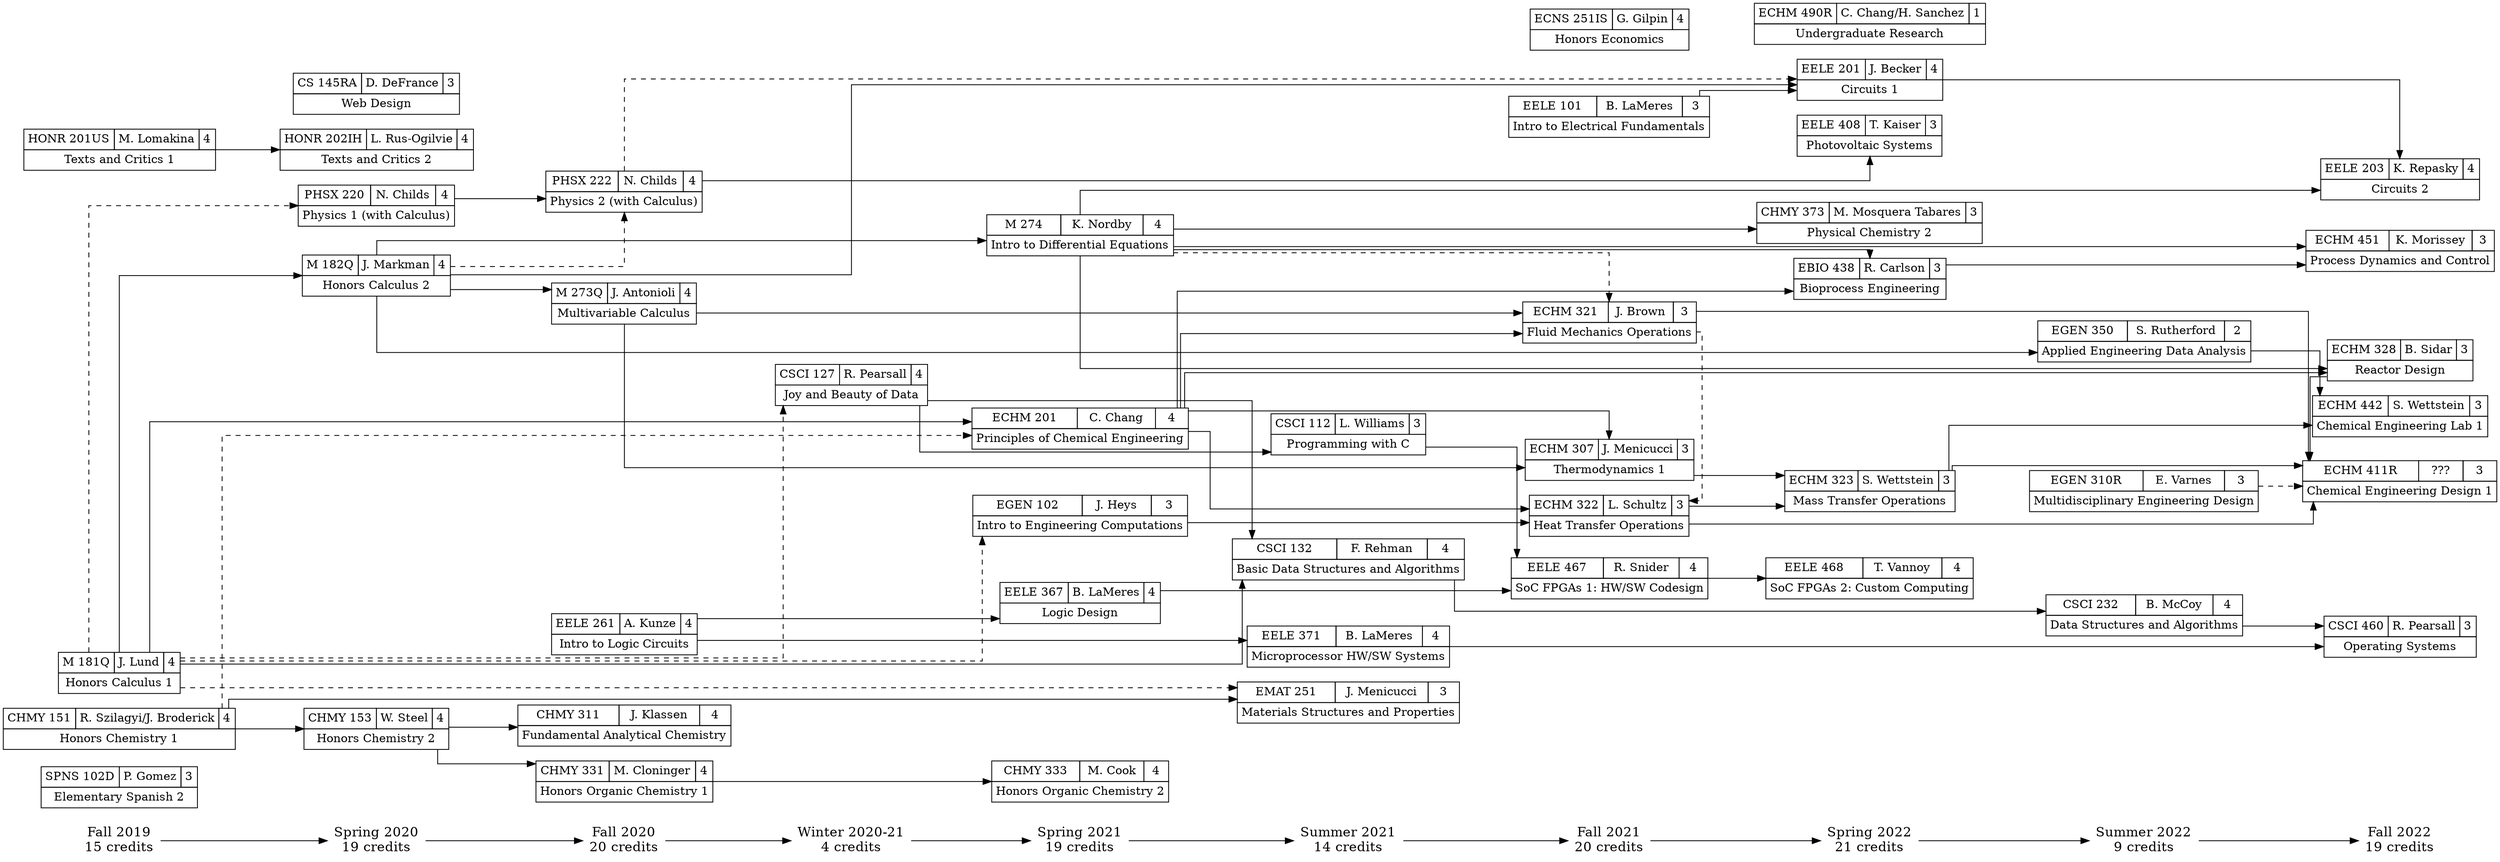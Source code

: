 digraph current {
    ranksep=.75; rankdir=LR; concentrate=true; splines=ortho;

    {node [shape=plaintext,fontsize=16];
	"Fall 2019" -> "Spring 2020"
	-> "Fall 2020" -> "Winter 2020-21" -> "Spring 2021" -> "Summer 2021"
	-> "Fall 2021" -> "Spring 2022" -> "Summer 2022"
	-> "Fall 2022";
    }

    "Fall 2019"      [label="\N\n15 credits"]
    "Spring 2020"    [label="\N\n19 credits"]
    "Fall 2020"      [label="\N\n20 credits"]
    "Winter 2020-21" [label="\N\n4 credits"]
    "Spring 2021"    [label="\N\n19 credits"]
    "Summer 2021"    [label="\N\n14 credits"]
    "Fall 2021"      [label="\N\n20 credits"]
    "Spring 2022"    [label="\N\n21 credits"]
    "Summer 2022"    [label="\N\n9 credits"]
    "Fall 2022"      [label="\N\n19 credits"]

    {node [shape=none,margin=0];
	{ rank = same; "Fall 2019"; "SPNS 102D"; "M 181Q"; "HONR 201US"; "CHMY 151"; }
	{ rank = same; "Spring 2020"; "PHSX 220"; "M 182Q"; "HONR 202IH"; "CS 145RA"; "CHMY 153"; }
	{ rank = same; "Fall 2020"; "PHSX 222"; "M 273Q"; "EELE 261"; "CHMY 331"; "CHMY 311"; }
	{ rank = same; "Winter 2020-21"; "CSCI 127"; }
	{ rank = same; "Spring 2021"; "M 274"; "EGEN 102"; "EELE 367"; "ECHM 201"; "CHMY 333"; }
	{ rank = same; "Summer 2021"; "EMAT 251"; "EELE 371"; "CSCI 132"; "CSCI 112"; }
	{ rank = same; "Fall 2021"; "EELE 467"; "EELE 101"; "ECNS 251IS"; "ECHM 322"; "ECHM 321"; "ECHM 307"; }
	{ rank = same; "Spring 2022"; "EELE 468"; "EELE 408"; "EELE 201"; "ECHM 490R"; "ECHM 323"; "EBIO 438"; "CHMY 373"; }
	{ rank = same; "Summer 2022"; "EGEN 350"; "EGEN 310R"; "CSCI 232"; }
	{ rank = same; "Fall 2022"; "EELE 203"; "ECHM 451"; "ECHM 442"; "ECHM 411R"; "ECHM 328"; "CSCI 460"; }
    }

    // Course labels

    // Fall 2019

    "CHMY 151" [label=<
		<TABLE BORDER="0" CELLBORDER="1" CELLSPACING="0" CELLPADDING="4">
		<TR>
		<TD>\N</TD>
		<TD>R. Szilagyi/J. Broderick</TD>
		<TD>4</TD>
		</TR>
		<TR><TD COLSPAN="3">Honors Chemistry 1</TD></TR>
		</TABLE>>];

    "HONR 201US" [label=<
		  <TABLE BORDER="0" CELLBORDER="1" CELLSPACING="0" CELLPADDING="4">
		  <TR>
		  <TD>\N</TD>
		  <TD>M. Lomakina</TD>
		  <TD>4</TD>
		  </TR>
		  <TR><TD COLSPAN="3">Texts and Critics 1</TD></TR>
		  </TABLE>>];

    "M 181Q" [label=<
	      <TABLE BORDER="0" CELLBORDER="1" CELLSPACING="0" CELLPADDING="4">
	      <TR>
	      <TD>\N</TD>
	      <TD>J. Lund</TD>
	      <TD>4</TD>
	      </TR>
	      <TR><TD COLSPAN="3">Honors Calculus 1</TD></TR>
	      </TABLE>>];

    "SPNS 102D" [label=<
		 <TABLE BORDER="0" CELLBORDER="1" CELLSPACING="0" CELLPADDING="4">
		 <TR>
		 <TD>\N</TD>
		 <TD>P. Gomez</TD>
		 <TD>3</TD>
		 </TR>
		 <TR><TD COLSPAN="3">Elementary Spanish 2</TD></TR>
		 </TABLE>>];

    // Spring 2020

    "CHMY 153" [label=<
		<TABLE BORDER="0" CELLBORDER="1" CELLSPACING="0" CELLPADDING="4">
		<TR>
		<TD>\N</TD>
		<TD>W. Steel</TD>
		<TD>4</TD>
		</TR>
		<TR><TD COLSPAN="3">Honors Chemistry 2</TD></TR>
		</TABLE>>];

    "CS 145RA" [label=<
		<TABLE BORDER="0" CELLBORDER="1" CELLSPACING="0" CELLPADDING="4">
		<TR>
		<TD>\N</TD>
		<TD>D. DeFrance</TD>
		<TD>3</TD>
		</TR>
		<TR><TD COLSPAN="3">Web Design</TD></TR>
		</TABLE>>];

    "HONR 202IH" [label=<
		  <TABLE BORDER="0" CELLBORDER="1" CELLSPACING="0" CELLPADDING="4">
		  <TR>
		  <TD>\N</TD>
		  <TD>L. Rus-Ogilvie</TD>
		  <TD>4</TD>
		  </TR>
		  <TR><TD COLSPAN="3">Texts and Critics 2</TD></TR>
		  </TABLE>>];

    "M 182Q" [label=<
	      <TABLE BORDER="0" CELLBORDER="1" CELLSPACING="0" CELLPADDING="4">
	      <TR>
	      <TD>\N</TD>
	      <TD>J. Markman</TD>
	      <TD>4</TD>
	      </TR>
	      <TR><TD COLSPAN="3">Honors Calculus 2</TD></TR>
	      </TABLE>>];

    "PHSX 220" [label=<
		<TABLE BORDER="0" CELLBORDER="1" CELLSPACING="0" CELLPADDING="4">
		<TR>
		<TD>\N</TD>
		<TD>N. Childs</TD>
		<TD>4</TD>
		</TR>
		<TR><TD COLSPAN="3">Physics 1 (with Calculus)</TD></TR>
		</TABLE>>];

    // Fall 2020

    "CHMY 311" [label=<
		<TABLE BORDER="0" CELLBORDER="1" CELLSPACING="0" CELLPADDING="4">
		<TR>
		<TD>\N</TD>
		<TD>J. Klassen</TD>
		<TD>4</TD>
		</TR>
		<TR><TD COLSPAN="3">Fundamental Analytical Chemistry</TD></TR>
		</TABLE>>];

    "CHMY 331" [label=<
		<TABLE BORDER="0" CELLBORDER="1" CELLSPACING="0" CELLPADDING="4">
		<TR>
		<TD>\N</TD>
		<TD>M. Cloninger</TD>
		<TD>4</TD>
		</TR>
		<TR><TD COLSPAN="3">Honors Organic Chemistry 1</TD></TR>
		</TABLE>>];

    "EELE 261" [label=<
		<TABLE BORDER="0" CELLBORDER="1" CELLSPACING="0" CELLPADDING="4">
		<TR>
		<TD>\N</TD>
		<TD>A. Kunze</TD>
		<TD>4</TD>
		</TR>
		<TR><TD COLSPAN="3">Intro to Logic Circuits</TD></TR>
		</TABLE>>];

    "M 273Q" [label=<
	      <TABLE BORDER="0" CELLBORDER="1" CELLSPACING="0" CELLPADDING="4">
	      <TR>
	      <TD>\N</TD>
	      <TD>J. Antonioli</TD>
	      <TD>4</TD>
	      </TR>
	      <TR><TD COLSPAN="3">Multivariable Calculus</TD></TR>
	      </TABLE>>];

    "PHSX 222" [label=<
		<TABLE BORDER="0" CELLBORDER="1" CELLSPACING="0" CELLPADDING="4">
		<TR>
		<TD>\N</TD>
		<TD>N. Childs</TD>
		<TD>4</TD>
		</TR>
		<TR><TD COLSPAN="3">Physics 2 (with Calculus)</TD></TR>
		</TABLE>>];

    // Winter 2020-21

    "CSCI 127" [label=<
		<TABLE BORDER="0" CELLBORDER="1" CELLSPACING="0" CELLPADDING="4">
		<TR>
		<TD>\N</TD>
		<TD>R. Pearsall</TD>
		<TD>4</TD>
		</TR>
		<TR><TD COLSPAN="3">Joy and Beauty of Data</TD></TR>
		</TABLE>>];

    // Spring 2021

    "CHMY 333" [label=<
		<TABLE BORDER="0" CELLBORDER="1" CELLSPACING="0" CELLPADDING="4">
		<TR>
		<TD>\N</TD>
		<TD>M. Cook</TD>
		<TD>4</TD>
		</TR>
		<TR><TD COLSPAN="3">Honors Organic Chemistry 2</TD></TR>
		</TABLE>>];

    "ECHM 201" [label=<
		<TABLE BORDER="0" CELLBORDER="1" CELLSPACING="0" CELLPADDING="4">
		<TR>
		<TD>\N</TD>
		<TD>C. Chang</TD>
		<TD>4</TD>
		</TR>
		<TR><TD COLSPAN="3">Principles of Chemical Engineering</TD></TR>
		</TABLE>>];

    "EELE 367" [label=<
		<TABLE BORDER="0" CELLBORDER="1" CELLSPACING="0" CELLPADDING="4">
		<TR>
		<TD>\N</TD>
		<TD>B. LaMeres</TD>
		<TD>4</TD>
		</TR>
		<TR><TD COLSPAN="3">Logic Design</TD></TR>
		</TABLE>>];

    "EGEN 102" [label=<
		<TABLE BORDER="0" CELLBORDER="1" CELLSPACING="0" CELLPADDING="4">
		<TR>
		<TD>\N</TD>
		<TD>J. Heys</TD>
		<TD>3</TD>
		</TR>
		<TR><TD COLSPAN="3">Intro to Engineering Computations</TD></TR>
		</TABLE>>];

    "M 274" [label=<
	     <TABLE BORDER="0" CELLBORDER="1" CELLSPACING="0" CELLPADDING="4">
	     <TR>
	     <TD>\N</TD>
	     <TD>K. Nordby</TD>
	     <TD>4</TD>
	     </TR>
	     <TR><TD COLSPAN="3">Intro to Differential Equations</TD></TR>
	     </TABLE>>];

    // Summer 2021

    "CSCI 112" [label=<
		<TABLE BORDER="0" CELLBORDER="1" CELLSPACING="0" CELLPADDING="4">
		<TR>
		<TD>\N</TD>
		<TD>L. Williams</TD>
		<TD>3</TD>
		</TR>
		<TR><TD COLSPAN="3">Programming with C</TD></TR>
		</TABLE>>];

    "CSCI 132" [label=<
		<TABLE BORDER="0" CELLBORDER="1" CELLSPACING="0" CELLPADDING="4">
		<TR>
		<TD>\N</TD>
		<TD>F. Rehman</TD>
		<TD>4</TD>
		</TR>
		<TR><TD COLSPAN="3">Basic Data Structures and Algorithms</TD></TR>
		</TABLE>>];

    "EELE 371" [label=<
		<TABLE BORDER="0" CELLBORDER="1" CELLSPACING="0" CELLPADDING="4">
		<TR>
		<TD>\N</TD>
		<TD>B. LaMeres</TD>
		<TD>4</TD>
		</TR>
		<TR><TD COLSPAN="3">Microprocessor HW/SW Systems</TD></TR>
		</TABLE>>];

    "EMAT 251" [label=<
		<TABLE BORDER="0" CELLBORDER="1" CELLSPACING="0" CELLPADDING="4">
		<TR>
		<TD>\N</TD>
		<TD>J. Menicucci</TD>
		<TD>3</TD>
		</TR>
		<TR><TD COLSPAN="3">Materials Structures and Properties</TD></TR>
		</TABLE>>];

    // Fall 2021

    "ECHM 307" [label=<
		<TABLE BORDER="0" CELLBORDER="1" CELLSPACING="0" CELLPADDING="4">
		<TR>
		<TD>\N</TD>
		<TD>J. Menicucci</TD>
		<TD>3</TD>
		</TR>
		<TR><TD COLSPAN="3">Thermodynamics 1</TD></TR>
		</TABLE>>];

    "ECHM 321" [label=<
		<TABLE BORDER="0" CELLBORDER="1" CELLSPACING="0" CELLPADDING="4">
		<TR>
		<TD>\N</TD>
		<TD>J. Brown</TD>
		<TD>3</TD>
		</TR>
		<TR><TD COLSPAN="3">Fluid Mechanics Operations</TD></TR>
		</TABLE>>];

    "ECHM 322" [label=<
		<TABLE BORDER="0" CELLBORDER="1" CELLSPACING="0" CELLPADDING="4">
		<TR>
		<TD>\N</TD>
		<TD>L. Schultz</TD>
		<TD>3</TD>
		</TR>
		<TR><TD COLSPAN="3">Heat Transfer Operations</TD></TR>
		</TABLE>>];

    "ECNS 251IS" [label=<
		  <TABLE BORDER="0" CELLBORDER="1" CELLSPACING="0" CELLPADDING="4">
		  <TR>
		  <TD>\N</TD>
		  <TD>G. Gilpin</TD>
		  <TD>4</TD>
		  </TR>
		  <TR><TD COLSPAN="3">Honors Economics</TD></TR>
		  </TABLE>>];

    "EELE 101" [label=<
		<TABLE BORDER="0" CELLBORDER="1" CELLSPACING="0" CELLPADDING="4">
		<TR>
		<TD>\N</TD>
		<TD>B. LaMeres</TD>
		<TD>3</TD>
		</TR>
		<TR><TD COLSPAN="3">Intro to Electrical Fundamentals</TD></TR>
		</TABLE>>];

    "EELE 467" [label=<
		<TABLE BORDER="0" CELLBORDER="1" CELLSPACING="0" CELLPADDING="4">
		<TR>
		<TD>\N</TD>
		<TD>R. Snider</TD>
		<TD>4</TD>
		</TR>
		<TR><TD COLSPAN="3">SoC FPGAs 1: HW/SW Codesign</TD></TR>
		</TABLE>>];

    // Spring 2022

    "CHMY 373" [label=<
		<TABLE BORDER="0" CELLBORDER="1" CELLSPACING="0" CELLPADDING="4">
		<TR>
		<TD>\N</TD>
		<TD>M. Mosquera Tabares</TD>
		<TD>3</TD>
		</TR>
		<TR><TD COLSPAN="3">Physical Chemistry 2</TD></TR>
		</TABLE>>];

    "EBIO 438" [label=<
		<TABLE BORDER="0" CELLBORDER="1" CELLSPACING="0" CELLPADDING="4">
		<TR>
		<TD>\N</TD>
		<TD>R. Carlson</TD>
		<TD>3</TD>
		</TR>
		<TR><TD COLSPAN="3">Bioprocess Engineering</TD></TR>
		</TABLE>>];

    "ECHM 323" [label=<
		<TABLE BORDER="0" CELLBORDER="1" CELLSPACING="0" CELLPADDING="4">
		<TR>
		<TD>\N</TD>
		<TD>S. Wettstein</TD>
		<TD>3</TD>
		</TR>
		<TR><TD COLSPAN="3">Mass Transfer Operations</TD></TR>
		</TABLE>>];

    "EELE 201" [label=<
		<TABLE BORDER="0" CELLBORDER="1" CELLSPACING="0" CELLPADDING="4">
		<TR>
		<TD>\N</TD>
		<TD>J. Becker</TD>
		<TD>4</TD>
		</TR>
		<TR><TD COLSPAN="3">Circuits 1</TD></TR>
		</TABLE>>];

    "EELE 408" [label=<
		<TABLE BORDER="0" CELLBORDER="1" CELLSPACING="0" CELLPADDING="4">
		<TR>
		<TD>\N</TD>
		<TD>T. Kaiser</TD>
		<TD>3</TD>
		</TR>
		<TR><TD COLSPAN="3">Photovoltaic Systems</TD></TR>
		</TABLE>>];

    "EELE 468" [label=<
		<TABLE BORDER="0" CELLBORDER="1" CELLSPACING="0" CELLPADDING="4">
		<TR>
		<TD>\N</TD>
		<TD>T. Vannoy</TD>
		<TD>4</TD>
		</TR>
		<TR><TD COLSPAN="3">SoC FPGAs 2: Custom Computing</TD></TR>
		</TABLE>>];

    "ECHM 490R" [label=<
		 <TABLE BORDER="0" CELLBORDER="1" CELLSPACING="0" CELLPADDING="4">
		 <TR>
		 <TD>\N</TD>
		 <TD>C. Chang/H. Sanchez</TD>
		 <TD>1</TD>
		 </TR>
		 <TR><TD COLSPAN="3">Undergraduate Research</TD></TR>
		 </TABLE>>];

    // Summer 2022

    "CSCI 232" [label=<
		<TABLE BORDER="0" CELLBORDER="1" CELLSPACING="0" CELLPADDING="4">
		<TR>
		<TD>\N</TD>
		<TD>B. McCoy</TD>
		<TD>4</TD>
		</TR>
		<TR><TD COLSPAN="3">Data Structures and Algorithms</TD></TR>
		</TABLE>>];

    "EGEN 310R" [label=<
		 <TABLE BORDER="0" CELLBORDER="1" CELLSPACING="0" CELLPADDING="4">
		 <TR>
		 <TD>\N</TD>
		 <TD>E. Varnes</TD>
		 <TD>3</TD>
		 </TR>
		 <TR><TD COLSPAN="3">Multidisciplinary Engineering Design</TD></TR>
		 </TABLE>>];

    "EGEN 350" [label=<
		<TABLE BORDER="0" CELLBORDER="1" CELLSPACING="0" CELLPADDING="4">
		<TR>
		<TD>\N</TD>
		<TD>S. Rutherford</TD>
		<TD>2</TD>
		</TR>
		<TR><TD COLSPAN="3">Applied Engineering Data Analysis</TD></TR>
		</TABLE>>];

    // Fall 2022

    "CSCI 460" [label=<
		<TABLE BORDER="0" CELLBORDER="1" CELLSPACING="0" CELLPADDING="4">
		<TR>
		<TD>\N</TD>
		<TD>R. Pearsall</TD>
		<TD>3</TD>
		</TR>
		<TR><TD COLSPAN="3">Operating Systems</TD></TR>
		</TABLE>>];

    "ECHM 328" [label=<
		<TABLE BORDER="0" CELLBORDER="1" CELLSPACING="0" CELLPADDING="4">
		<TR>
		<TD>\N</TD>
		<TD>B. Sidar</TD>
		<TD>3</TD>
		</TR>
		<TR><TD COLSPAN="3">Reactor Design</TD></TR>
		</TABLE>>];

    "ECHM 411R" [label=<
		 <TABLE BORDER="0" CELLBORDER="1" CELLSPACING="0" CELLPADDING="4">
		 <TR>
		 <TD>\N</TD>
		 <TD>???</TD>
		 <TD>3</TD>
		 </TR>
		 <TR><TD COLSPAN="3">Chemical Engineering Design 1</TD></TR>
		 </TABLE>>];

    "ECHM 442" [label=<
		<TABLE BORDER="0" CELLBORDER="1" CELLSPACING="0" CELLPADDING="4">
		<TR>
		<TD>\N</TD>
		<TD>S. Wettstein</TD>
		<TD>3</TD>
		</TR>
		<TR><TD COLSPAN="3">Chemical Engineering Lab 1</TD></TR>
		</TABLE>>];

    "ECHM 451" [label=<
		<TABLE BORDER="0" CELLBORDER="1" CELLSPACING="0" CELLPADDING="4">
		<TR>
		<TD>\N</TD>
		<TD>K. Morissey</TD>
		<TD>3</TD>
		</TR>
		<TR><TD COLSPAN="3">Process Dynamics and Control</TD></TR>
		</TABLE>>];

    "EELE 203" [label=<
		<TABLE BORDER="0" CELLBORDER="1" CELLSPACING="0" CELLPADDING="4">
		<TR>
		<TD>\N</TD>
		<TD>K. Repasky</TD>
		<TD>4</TD>
		</TR>
		<TR><TD COLSPAN="3">Circuits 2</TD></TR>
		</TABLE>>];

    // Course pre- & co- requisites

    // Spring 2020
    "CHMY 151" -> "CHMY 153";
    "HONR 201US" -> "HONR 202IH";
    "M 181Q" -> "M 182Q";
    "M 181Q" -> "PHSX 220" [style=dashed];

    // Fall 2020
    "CHMY 153" -> { "CHMY 311" "CHMY 331" };
    "M 182Q" -> "M 273Q";
    "PHSX 220" -> "PHSX 222";
    "M 182Q" -> "PHSX 222" [style=dashed];

    // Winter 2020-21
    "M 181Q" -> "CSCI 127" [style=dashed];

    // Spring 2021
    "CHMY 331" -> "CHMY 333";
    "M 181Q" -> "ECHM 201";
    "CHMY 151" -> "ECHM 201" [style=dashed];
    "M 181Q" -> "EGEN 102" [style=dashed];
    "EELE 261" -> "EELE 367";
    "M 182Q" -> "M 274";

    // Summer 2021
    "CSCI 127" -> "CSCI 112";
    { "CSCI 127" "M 181Q" } -> "CSCI 132";
    "EELE 261" -> "EELE 371";
    "CHMY 151" -> "EMAT 251";
    "M 181Q" -> "EMAT 251" [style=dashed];

    // Fall 2021
    { "ECHM 201" "M 273Q" } -> "ECHM 307";
    { "ECHM 201" "M 273Q" } -> "ECHM 321";
    "M 274" -> "ECHM 321" [style=dashed];
    {"ECHM 201" "EGEN 102" } -> "ECHM 322";
    "ECHM 321" -> "ECHM 322" [style=dashed];
    { "CSCI 112" "EELE 367" } -> "EELE 467";

    // Spring 2022
    "M 274" -> "CHMY 373";
    { "ECHM 201" "M 274" } -> "EBIO 438";
    { "ECHM 307" "ECHM 322" } -> "ECHM 323";
    "PHSX 222" -> "EELE 201" [style=dashed];
    { "EELE 101" "M 182Q" } -> "EELE 201";
    "PHSX 222" -> "EELE 408";
    "EELE 467" -> "EELE 468";

    // Summer 2022
    "CSCI 132" -> "CSCI 232";
    "M 182Q" -> "EGEN 350";

    // Fall 2022
    { "CSCI 232" "EELE 371" } -> "CSCI 460";
    { "ECHM 201" "M 274" } -> "ECHM 328";
    {"ECHM 321" "ECHM 322" "ECHM 323" "ECHM 328"} -> "ECHM 411R";
    "EGEN 310R" -> "ECHM 411R" [style=dashed];
    { "ECHM 323" "EGEN 350" } -> "ECHM 442";
    { "EBIO 438" "M 274" } -> "ECHM 451";
    { "EELE 201" "M 274" } -> "EELE 203";
}
